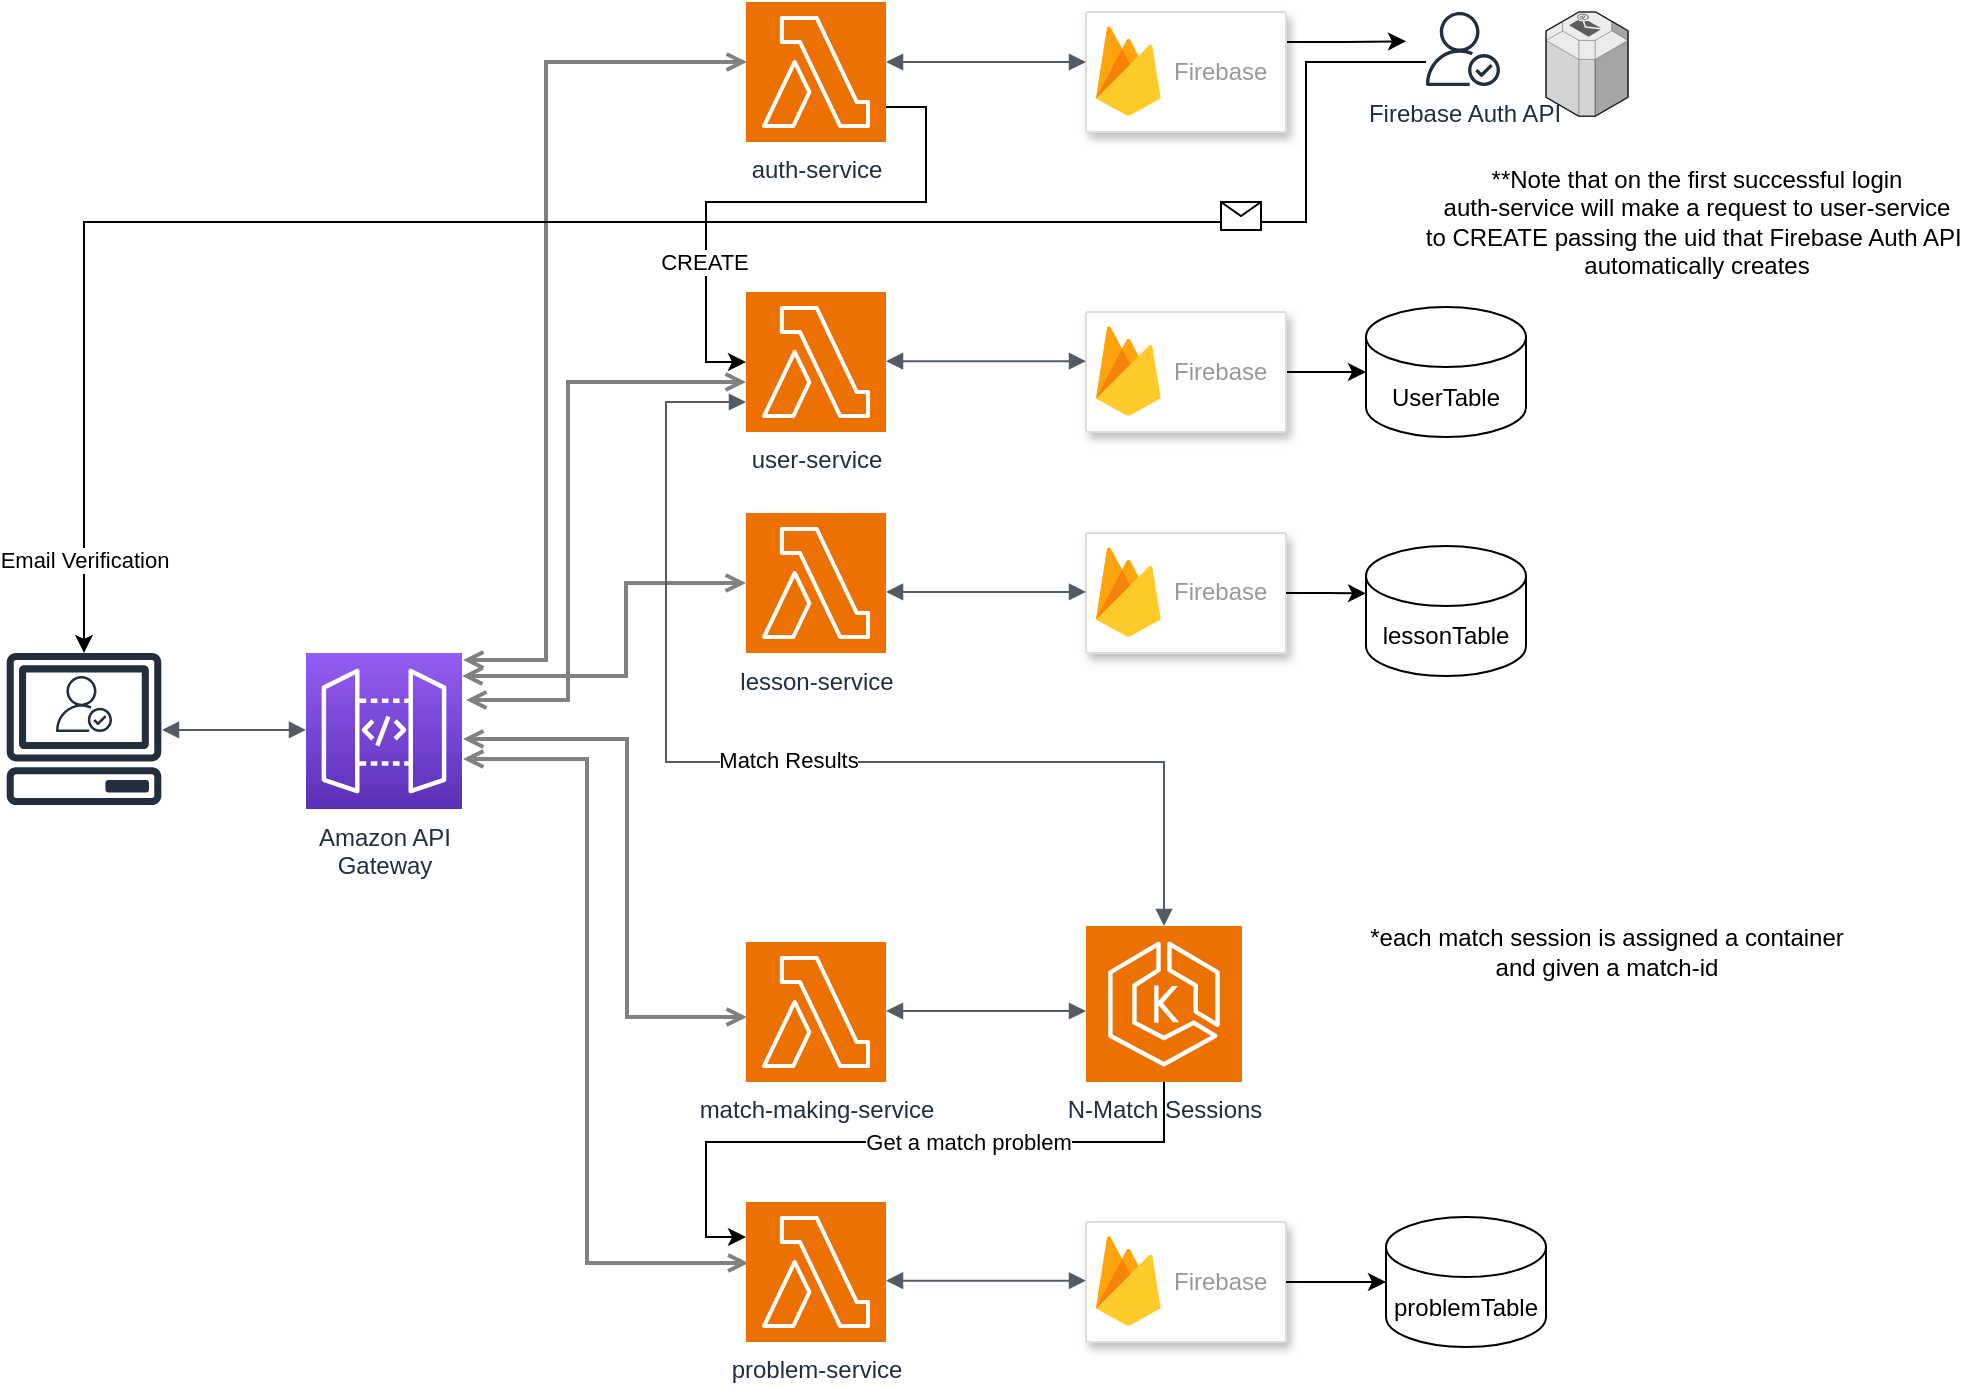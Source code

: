 <mxfile version="26.0.11">
  <diagram id="Ht1M8jgEwFfnCIfOTk4-" name="Page-1">
    <mxGraphModel dx="1909" dy="1187" grid="1" gridSize="10" guides="1" tooltips="1" connect="1" arrows="1" fold="1" page="1" pageScale="1" pageWidth="1169" pageHeight="827" math="0" shadow="0">
      <root>
        <mxCell id="0" />
        <mxCell id="1" parent="0" />
        <mxCell id="UEzPUAAOIrF-is8g5C7q-130" style="edgeStyle=orthogonalEdgeStyle;rounded=0;orthogonalLoop=1;jettySize=auto;html=1;startArrow=open;startFill=0;endArrow=open;endFill=0;strokeWidth=2;strokeColor=#808080;" parent="1" edge="1">
          <mxGeometry relative="1" as="geometry">
            <Array as="points">
              <mxPoint x="350" y="339" />
              <mxPoint x="350" y="40" />
            </Array>
            <mxPoint x="308.499" y="339" as="sourcePoint" />
            <mxPoint x="450.5" y="40" as="targetPoint" />
          </mxGeometry>
        </mxCell>
        <mxCell id="UEzPUAAOIrF-is8g5C7q-131" style="edgeStyle=orthogonalEdgeStyle;rounded=0;orthogonalLoop=1;jettySize=auto;html=1;startArrow=open;startFill=0;endArrow=open;endFill=0;strokeWidth=2;strokeColor=#808080;" parent="1" edge="1">
          <mxGeometry relative="1" as="geometry">
            <Array as="points">
              <mxPoint x="361" y="359" />
              <mxPoint x="361" y="200" />
            </Array>
            <mxPoint x="310" y="359" as="sourcePoint" />
            <mxPoint x="450" y="200" as="targetPoint" />
          </mxGeometry>
        </mxCell>
        <mxCell id="UEzPUAAOIrF-is8g5C7q-132" style="edgeStyle=orthogonalEdgeStyle;rounded=0;orthogonalLoop=1;jettySize=auto;html=1;startArrow=open;startFill=0;endArrow=open;endFill=0;strokeWidth=2;strokeColor=#808080;entryX=0;entryY=0.5;entryDx=0;entryDy=0;entryPerimeter=0;" parent="1" edge="1" target="JEC0rMKXWwOTcZEWWvVR-31">
          <mxGeometry relative="1" as="geometry">
            <Array as="points">
              <mxPoint x="390" y="347" />
              <mxPoint x="390" y="300" />
            </Array>
            <mxPoint x="307.999" y="347" as="sourcePoint" />
            <mxPoint x="440" y="300" as="targetPoint" />
          </mxGeometry>
        </mxCell>
        <mxCell id="UEzPUAAOIrF-is8g5C7q-134" style="edgeStyle=orthogonalEdgeStyle;rounded=0;orthogonalLoop=1;jettySize=auto;html=1;startArrow=open;startFill=0;endArrow=open;endFill=0;strokeWidth=2;strokeColor=#808080;" parent="1" edge="1">
          <mxGeometry relative="1" as="geometry">
            <Array as="points">
              <mxPoint x="390.5" y="378.5" />
              <mxPoint x="390.5" y="517.5" />
            </Array>
            <mxPoint x="308.499" y="378.5" as="sourcePoint" />
            <mxPoint x="450.5" y="517.467" as="targetPoint" />
          </mxGeometry>
        </mxCell>
        <mxCell id="UEzPUAAOIrF-is8g5C7q-135" style="edgeStyle=orthogonalEdgeStyle;rounded=0;orthogonalLoop=1;jettySize=auto;html=1;startArrow=open;startFill=0;endArrow=open;endFill=0;strokeWidth=2;strokeColor=#808080;" parent="1" edge="1">
          <mxGeometry relative="1" as="geometry">
            <Array as="points">
              <mxPoint x="370.5" y="388.5" />
              <mxPoint x="370.5" y="640.5" />
            </Array>
            <mxPoint x="308.499" y="388.5" as="sourcePoint" />
            <mxPoint x="451.286" y="640.533" as="targetPoint" />
          </mxGeometry>
        </mxCell>
        <mxCell id="UEzPUAAOIrF-is8g5C7q-114" value="Amazon API&lt;br&gt;Gateway&lt;br&gt;" style="outlineConnect=0;fontColor=#232F3E;gradientColor=#945DF2;gradientDirection=north;fillColor=#5A30B5;strokeColor=#ffffff;dashed=0;verticalLabelPosition=bottom;verticalAlign=top;align=center;html=1;fontSize=12;fontStyle=0;aspect=fixed;shape=mxgraph.aws4.resourceIcon;resIcon=mxgraph.aws4.api_gateway;labelBackgroundColor=#ffffff;" parent="1" vertex="1">
          <mxGeometry x="230" y="335.5" width="78" height="78" as="geometry" />
        </mxCell>
        <mxCell id="ODmh6jd86_3PTmRy0pE--1" value="" style="sketch=0;outlineConnect=0;fontColor=#232F3E;gradientColor=none;fillColor=#232F3D;strokeColor=none;dashed=0;verticalLabelPosition=bottom;verticalAlign=top;align=center;html=1;fontSize=12;fontStyle=0;aspect=fixed;pointerEvents=1;shape=mxgraph.aws4.authenticated_user;" parent="1" vertex="1">
          <mxGeometry x="105" y="347" width="28" height="28" as="geometry" />
        </mxCell>
        <mxCell id="ODmh6jd86_3PTmRy0pE--2" value="" style="sketch=0;outlineConnect=0;fontColor=#232F3E;gradientColor=none;fillColor=#232F3D;strokeColor=none;dashed=0;verticalLabelPosition=bottom;verticalAlign=top;align=center;html=1;fontSize=12;fontStyle=0;aspect=fixed;pointerEvents=1;shape=mxgraph.aws4.client;" parent="1" vertex="1">
          <mxGeometry x="80" y="335.5" width="78" height="76" as="geometry" />
        </mxCell>
        <mxCell id="ODmh6jd86_3PTmRy0pE--5" value="auth-service" style="sketch=0;points=[[0,0,0],[0.25,0,0],[0.5,0,0],[0.75,0,0],[1,0,0],[0,1,0],[0.25,1,0],[0.5,1,0],[0.75,1,0],[1,1,0],[0,0.25,0],[0,0.5,0],[0,0.75,0],[1,0.25,0],[1,0.5,0],[1,0.75,0]];outlineConnect=0;fontColor=#232F3E;fillColor=#ED7100;strokeColor=#ffffff;dashed=0;verticalLabelPosition=bottom;verticalAlign=top;align=center;html=1;fontSize=12;fontStyle=0;aspect=fixed;shape=mxgraph.aws4.resourceIcon;resIcon=mxgraph.aws4.lambda;" parent="1" vertex="1">
          <mxGeometry x="450" y="10" width="70" height="70" as="geometry" />
        </mxCell>
        <mxCell id="ODmh6jd86_3PTmRy0pE--6" value="" style="edgeStyle=orthogonalEdgeStyle;html=1;endArrow=block;elbow=vertical;startArrow=block;startFill=1;endFill=1;strokeColor=#545B64;rounded=0;" parent="1" target="UEzPUAAOIrF-is8g5C7q-114" edge="1">
          <mxGeometry width="100" relative="1" as="geometry">
            <mxPoint x="158" y="373.95" as="sourcePoint" />
            <mxPoint x="218" y="373.95" as="targetPoint" />
          </mxGeometry>
        </mxCell>
        <mxCell id="JEC0rMKXWwOTcZEWWvVR-5" style="edgeStyle=orthogonalEdgeStyle;rounded=0;orthogonalLoop=1;jettySize=auto;html=1;exitX=1;exitY=0.25;exitDx=0;exitDy=0;" edge="1" parent="1" source="ODmh6jd86_3PTmRy0pE--8">
          <mxGeometry relative="1" as="geometry">
            <mxPoint x="780" y="29.636" as="targetPoint" />
          </mxGeometry>
        </mxCell>
        <mxCell id="ODmh6jd86_3PTmRy0pE--8" value="" style="strokeColor=#dddddd;shadow=1;strokeWidth=1;rounded=1;absoluteArcSize=1;arcSize=2;" parent="1" vertex="1">
          <mxGeometry x="620" y="15" width="100" height="60" as="geometry" />
        </mxCell>
        <mxCell id="ODmh6jd86_3PTmRy0pE--9" value="Firebase" style="sketch=0;dashed=0;connectable=0;html=1;fillColor=#5184F3;strokeColor=none;shape=mxgraph.gcp2.firebase;part=1;labelPosition=right;verticalLabelPosition=middle;align=left;verticalAlign=middle;spacingLeft=5;fontColor=#999999;fontSize=12;" parent="ODmh6jd86_3PTmRy0pE--8" vertex="1">
          <mxGeometry width="32.4" height="45" relative="1" as="geometry">
            <mxPoint x="5" y="7" as="offset" />
          </mxGeometry>
        </mxCell>
        <mxCell id="ODmh6jd86_3PTmRy0pE--11" value="" style="edgeStyle=orthogonalEdgeStyle;html=1;endArrow=block;elbow=vertical;startArrow=block;startFill=1;endFill=1;strokeColor=#545B64;rounded=0;" parent="1" edge="1">
          <mxGeometry width="100" relative="1" as="geometry">
            <mxPoint x="520" y="40" as="sourcePoint" />
            <mxPoint x="620" y="40" as="targetPoint" />
          </mxGeometry>
        </mxCell>
        <mxCell id="JEC0rMKXWwOTcZEWWvVR-2" value="Firebase Auth API" style="sketch=0;outlineConnect=0;fontColor=#232F3E;gradientColor=none;fillColor=#232F3D;strokeColor=none;dashed=0;verticalLabelPosition=bottom;verticalAlign=top;align=center;html=1;fontSize=12;fontStyle=0;aspect=fixed;pointerEvents=1;shape=mxgraph.aws4.authenticated_user;" vertex="1" parent="1">
          <mxGeometry x="790" y="15" width="37" height="37" as="geometry" />
        </mxCell>
        <mxCell id="JEC0rMKXWwOTcZEWWvVR-9" value="Email Verification" style="endArrow=classic;html=1;rounded=0;" edge="1" parent="1" target="ODmh6jd86_3PTmRy0pE--2">
          <mxGeometry x="0.906" relative="1" as="geometry">
            <mxPoint x="790" y="40" as="sourcePoint" />
            <mxPoint x="670" y="130" as="targetPoint" />
            <Array as="points">
              <mxPoint x="730" y="40" />
              <mxPoint x="730" y="120" />
              <mxPoint x="670" y="120" />
              <mxPoint x="119" y="120" />
            </Array>
            <mxPoint y="-1" as="offset" />
          </mxGeometry>
        </mxCell>
        <mxCell id="JEC0rMKXWwOTcZEWWvVR-10" value="" style="shape=message;html=1;outlineConnect=0;" vertex="1" parent="JEC0rMKXWwOTcZEWWvVR-9">
          <mxGeometry width="20" height="14" relative="1" as="geometry">
            <mxPoint x="301" y="-10" as="offset" />
          </mxGeometry>
        </mxCell>
        <UserObject label="user-service" link="&#xa;&lt;a style=&quot;box-sizing: border-box; background-color: rgb(21, 27, 35); color: var(--fgColor-default) !important; text-decoration: none; font-family: -apple-system, BlinkMacSystemFont, &amp;quot;Segoe UI&amp;quot;, &amp;quot;Noto Sans&amp;quot;, Helvetica, Arial, sans-serif, &amp;quot;Apple Color Emoji&amp;quot;, &amp;quot;Segoe UI Emoji&amp;quot;; font-size: 14px; font-style: normal; font-variant-ligatures: normal; font-variant-caps: normal; font-weight: 400; letter-spacing: normal; orphans: 2; text-align: left; text-indent: 0px; text-transform: none; widows: 2; word-spacing: 0px; -webkit-text-stroke-width: 0px; white-space: nowrap;&quot; href=&quot;https://github.com/UTSC-CSCC01-Software-Engineering-I/term-group-project-c01w25-project-codelingo/tree/main/backend/user-service&quot; class=&quot;Link--primary&quot; aria-label=&quot;user-service, (Directory)&quot; title=&quot;user-service&quot;&gt;user-service&lt;/a&gt;&#xa;&#xa;" id="JEC0rMKXWwOTcZEWWvVR-11">
          <mxCell style="sketch=0;points=[[0,0,0],[0.25,0,0],[0.5,0,0],[0.75,0,0],[1,0,0],[0,1,0],[0.25,1,0],[0.5,1,0],[0.75,1,0],[1,1,0],[0,0.25,0],[0,0.5,0],[0,0.75,0],[1,0.25,0],[1,0.5,0],[1,0.75,0]];outlineConnect=0;fontColor=#232F3E;fillColor=#ED7100;strokeColor=#ffffff;dashed=0;verticalLabelPosition=bottom;verticalAlign=top;align=center;html=1;fontSize=12;fontStyle=0;aspect=fixed;shape=mxgraph.aws4.resourceIcon;resIcon=mxgraph.aws4.lambda;" vertex="1" parent="1">
            <mxGeometry x="450" y="155" width="70" height="70" as="geometry" />
          </mxCell>
        </UserObject>
        <mxCell id="JEC0rMKXWwOTcZEWWvVR-12" value="" style="verticalLabelPosition=bottom;html=1;verticalAlign=top;strokeWidth=1;align=center;outlineConnect=0;dashed=0;outlineConnect=0;shape=mxgraph.aws3d.email_service;fillColor=#ECECEC;strokeColor=#5E5E5E;aspect=fixed;" vertex="1" parent="1">
          <mxGeometry x="850" y="15" width="41" height="52.13" as="geometry" />
        </mxCell>
        <mxCell id="JEC0rMKXWwOTcZEWWvVR-21" style="edgeStyle=orthogonalEdgeStyle;rounded=0;orthogonalLoop=1;jettySize=auto;html=1;exitX=1;exitY=0.5;exitDx=0;exitDy=0;" edge="1" parent="1" source="JEC0rMKXWwOTcZEWWvVR-15" target="JEC0rMKXWwOTcZEWWvVR-19">
          <mxGeometry relative="1" as="geometry" />
        </mxCell>
        <mxCell id="JEC0rMKXWwOTcZEWWvVR-15" value="" style="strokeColor=#dddddd;shadow=1;strokeWidth=1;rounded=1;absoluteArcSize=1;arcSize=2;" vertex="1" parent="1">
          <mxGeometry x="620" y="165" width="100" height="60" as="geometry" />
        </mxCell>
        <mxCell id="JEC0rMKXWwOTcZEWWvVR-16" value="Firebase" style="sketch=0;dashed=0;connectable=0;html=1;fillColor=#5184F3;strokeColor=none;shape=mxgraph.gcp2.firebase;part=1;labelPosition=right;verticalLabelPosition=middle;align=left;verticalAlign=middle;spacingLeft=5;fontColor=#999999;fontSize=12;" vertex="1" parent="JEC0rMKXWwOTcZEWWvVR-15">
          <mxGeometry width="32.4" height="45" relative="1" as="geometry">
            <mxPoint x="5" y="7" as="offset" />
          </mxGeometry>
        </mxCell>
        <mxCell id="JEC0rMKXWwOTcZEWWvVR-17" value="" style="edgeStyle=orthogonalEdgeStyle;html=1;endArrow=block;elbow=vertical;startArrow=block;startFill=1;endFill=1;strokeColor=#545B64;rounded=0;" edge="1" parent="1">
          <mxGeometry width="100" relative="1" as="geometry">
            <mxPoint x="520" y="189.57" as="sourcePoint" />
            <mxPoint x="620" y="189.57" as="targetPoint" />
          </mxGeometry>
        </mxCell>
        <mxCell id="JEC0rMKXWwOTcZEWWvVR-19" value="UserTable" style="shape=cylinder3;whiteSpace=wrap;html=1;boundedLbl=1;backgroundOutline=1;size=15;" vertex="1" parent="1">
          <mxGeometry x="760" y="162.5" width="80" height="65" as="geometry" />
        </mxCell>
        <mxCell id="JEC0rMKXWwOTcZEWWvVR-22" value="**Note that on the first successful login&lt;div&gt;auth-service will make a request to user-service&lt;/div&gt;&lt;div&gt;to CREATE passing the uid that Firebase Auth API&amp;nbsp;&lt;/div&gt;&lt;div&gt;automatically creates&lt;/div&gt;" style="text;html=1;align=center;verticalAlign=middle;resizable=0;points=[];autosize=1;strokeColor=none;fillColor=none;" vertex="1" parent="1">
          <mxGeometry x="780" y="85" width="290" height="70" as="geometry" />
        </mxCell>
        <mxCell id="JEC0rMKXWwOTcZEWWvVR-26" style="edgeStyle=orthogonalEdgeStyle;rounded=0;orthogonalLoop=1;jettySize=auto;html=1;exitX=1;exitY=0.75;exitDx=0;exitDy=0;exitPerimeter=0;entryX=0;entryY=0.5;entryDx=0;entryDy=0;entryPerimeter=0;" edge="1" parent="1" source="ODmh6jd86_3PTmRy0pE--5" target="JEC0rMKXWwOTcZEWWvVR-11">
          <mxGeometry relative="1" as="geometry">
            <Array as="points">
              <mxPoint x="540" y="63" />
              <mxPoint x="540" y="110" />
              <mxPoint x="430" y="110" />
              <mxPoint x="430" y="190" />
            </Array>
          </mxGeometry>
        </mxCell>
        <mxCell id="JEC0rMKXWwOTcZEWWvVR-30" value="CREATE" style="edgeLabel;html=1;align=center;verticalAlign=middle;resizable=0;points=[];" vertex="1" connectable="0" parent="JEC0rMKXWwOTcZEWWvVR-26">
          <mxGeometry x="0.665" y="-1" relative="1" as="geometry">
            <mxPoint y="-24" as="offset" />
          </mxGeometry>
        </mxCell>
        <UserObject label="lesson-service" link="&#xa;&lt;a style=&quot;box-sizing: border-box; background-color: rgb(21, 27, 35); color: var(--fgColor-default) !important; text-decoration: none; font-family: -apple-system, BlinkMacSystemFont, &amp;quot;Segoe UI&amp;quot;, &amp;quot;Noto Sans&amp;quot;, Helvetica, Arial, sans-serif, &amp;quot;Apple Color Emoji&amp;quot;, &amp;quot;Segoe UI Emoji&amp;quot;; font-size: 14px; font-style: normal; font-variant-ligatures: normal; font-variant-caps: normal; font-weight: 400; letter-spacing: normal; orphans: 2; text-align: left; text-indent: 0px; text-transform: none; widows: 2; word-spacing: 0px; -webkit-text-stroke-width: 0px; white-space: nowrap;&quot; href=&quot;https://github.com/UTSC-CSCC01-Software-Engineering-I/term-group-project-c01w25-project-codelingo/tree/main/backend/user-service&quot; class=&quot;Link--primary&quot; aria-label=&quot;user-service, (Directory)&quot; title=&quot;user-service&quot;&gt;user-service&lt;/a&gt;&#xa;&#xa;" id="JEC0rMKXWwOTcZEWWvVR-31">
          <mxCell style="sketch=0;points=[[0,0,0],[0.25,0,0],[0.5,0,0],[0.75,0,0],[1,0,0],[0,1,0],[0.25,1,0],[0.5,1,0],[0.75,1,0],[1,1,0],[0,0.25,0],[0,0.5,0],[0,0.75,0],[1,0.25,0],[1,0.5,0],[1,0.75,0]];outlineConnect=0;fontColor=#232F3E;fillColor=#ED7100;strokeColor=#ffffff;dashed=0;verticalLabelPosition=bottom;verticalAlign=top;align=center;html=1;fontSize=12;fontStyle=0;aspect=fixed;shape=mxgraph.aws4.resourceIcon;resIcon=mxgraph.aws4.lambda;" vertex="1" parent="1">
            <mxGeometry x="450" y="265.5" width="70" height="70" as="geometry" />
          </mxCell>
        </UserObject>
        <mxCell id="JEC0rMKXWwOTcZEWWvVR-34" value="" style="strokeColor=#dddddd;shadow=1;strokeWidth=1;rounded=1;absoluteArcSize=1;arcSize=2;" vertex="1" parent="1">
          <mxGeometry x="620" y="275.5" width="100" height="60" as="geometry" />
        </mxCell>
        <mxCell id="JEC0rMKXWwOTcZEWWvVR-35" value="Firebase" style="sketch=0;dashed=0;connectable=0;html=1;fillColor=#5184F3;strokeColor=none;shape=mxgraph.gcp2.firebase;part=1;labelPosition=right;verticalLabelPosition=middle;align=left;verticalAlign=middle;spacingLeft=5;fontColor=#999999;fontSize=12;" vertex="1" parent="JEC0rMKXWwOTcZEWWvVR-34">
          <mxGeometry width="32.4" height="45" relative="1" as="geometry">
            <mxPoint x="5" y="7" as="offset" />
          </mxGeometry>
        </mxCell>
        <UserObject label="match-making-service&lt;div&gt;&lt;br&gt;&lt;/div&gt;" link="&#xa;&lt;a style=&quot;box-sizing: border-box; background-color: rgb(21, 27, 35); color: var(--fgColor-default) !important; text-decoration: none; font-family: -apple-system, BlinkMacSystemFont, &amp;quot;Segoe UI&amp;quot;, &amp;quot;Noto Sans&amp;quot;, Helvetica, Arial, sans-serif, &amp;quot;Apple Color Emoji&amp;quot;, &amp;quot;Segoe UI Emoji&amp;quot;; font-size: 14px; font-style: normal; font-variant-ligatures: normal; font-variant-caps: normal; font-weight: 400; letter-spacing: normal; orphans: 2; text-align: left; text-indent: 0px; text-transform: none; widows: 2; word-spacing: 0px; -webkit-text-stroke-width: 0px; white-space: nowrap;&quot; href=&quot;https://github.com/UTSC-CSCC01-Software-Engineering-I/term-group-project-c01w25-project-codelingo/tree/main/backend/user-service&quot; class=&quot;Link--primary&quot; aria-label=&quot;user-service, (Directory)&quot; title=&quot;user-service&quot;&gt;user-service&lt;/a&gt;&#xa;&#xa;" id="JEC0rMKXWwOTcZEWWvVR-36">
          <mxCell style="sketch=0;points=[[0,0,0],[0.25,0,0],[0.5,0,0],[0.75,0,0],[1,0,0],[0,1,0],[0.25,1,0],[0.5,1,0],[0.75,1,0],[1,1,0],[0,0.25,0],[0,0.5,0],[0,0.75,0],[1,0.25,0],[1,0.5,0],[1,0.75,0]];outlineConnect=0;fontColor=#232F3E;fillColor=#ED7100;strokeColor=#ffffff;dashed=0;verticalLabelPosition=bottom;verticalAlign=top;align=center;html=1;fontSize=12;fontStyle=0;aspect=fixed;shape=mxgraph.aws4.resourceIcon;resIcon=mxgraph.aws4.lambda;" vertex="1" parent="1">
            <mxGeometry x="450" y="480" width="70" height="70" as="geometry" />
          </mxCell>
        </UserObject>
        <UserObject label="problem-service" link="&#xa;&lt;a style=&quot;box-sizing: border-box; background-color: rgb(21, 27, 35); color: var(--fgColor-default) !important; text-decoration: none; font-family: -apple-system, BlinkMacSystemFont, &amp;quot;Segoe UI&amp;quot;, &amp;quot;Noto Sans&amp;quot;, Helvetica, Arial, sans-serif, &amp;quot;Apple Color Emoji&amp;quot;, &amp;quot;Segoe UI Emoji&amp;quot;; font-size: 14px; font-style: normal; font-variant-ligatures: normal; font-variant-caps: normal; font-weight: 400; letter-spacing: normal; orphans: 2; text-align: left; text-indent: 0px; text-transform: none; widows: 2; word-spacing: 0px; -webkit-text-stroke-width: 0px; white-space: nowrap;&quot; href=&quot;https://github.com/UTSC-CSCC01-Software-Engineering-I/term-group-project-c01w25-project-codelingo/tree/main/backend/user-service&quot; class=&quot;Link--primary&quot; aria-label=&quot;user-service, (Directory)&quot; title=&quot;user-service&quot;&gt;user-service&lt;/a&gt;&#xa;&#xa;" id="JEC0rMKXWwOTcZEWWvVR-38">
          <mxCell style="sketch=0;points=[[0,0,0],[0.25,0,0],[0.5,0,0],[0.75,0,0],[1,0,0],[0,1,0],[0.25,1,0],[0.5,1,0],[0.75,1,0],[1,1,0],[0,0.25,0],[0,0.5,0],[0,0.75,0],[1,0.25,0],[1,0.5,0],[1,0.75,0]];outlineConnect=0;fontColor=#232F3E;fillColor=#ED7100;strokeColor=#ffffff;dashed=0;verticalLabelPosition=bottom;verticalAlign=top;align=center;html=1;fontSize=12;fontStyle=0;aspect=fixed;shape=mxgraph.aws4.resourceIcon;resIcon=mxgraph.aws4.lambda;" vertex="1" parent="1">
            <mxGeometry x="450" y="610" width="70" height="70" as="geometry" />
          </mxCell>
        </UserObject>
        <mxCell id="JEC0rMKXWwOTcZEWWvVR-41" value="lessonTable" style="shape=cylinder3;whiteSpace=wrap;html=1;boundedLbl=1;backgroundOutline=1;size=15;" vertex="1" parent="1">
          <mxGeometry x="760" y="282" width="80" height="65" as="geometry" />
        </mxCell>
        <mxCell id="JEC0rMKXWwOTcZEWWvVR-42" style="edgeStyle=orthogonalEdgeStyle;rounded=0;orthogonalLoop=1;jettySize=auto;html=1;exitX=1;exitY=0.5;exitDx=0;exitDy=0;entryX=0;entryY=0;entryDx=0;entryDy=23.75;entryPerimeter=0;" edge="1" parent="1" source="JEC0rMKXWwOTcZEWWvVR-34" target="JEC0rMKXWwOTcZEWWvVR-41">
          <mxGeometry relative="1" as="geometry" />
        </mxCell>
        <mxCell id="JEC0rMKXWwOTcZEWWvVR-43" value="" style="edgeStyle=orthogonalEdgeStyle;html=1;endArrow=block;elbow=vertical;startArrow=block;startFill=1;endFill=1;strokeColor=#545B64;rounded=0;" edge="1" parent="1">
          <mxGeometry width="100" relative="1" as="geometry">
            <mxPoint x="520" y="304.94" as="sourcePoint" />
            <mxPoint x="620" y="304.94" as="targetPoint" />
          </mxGeometry>
        </mxCell>
        <mxCell id="JEC0rMKXWwOTcZEWWvVR-44" value="N-Match Sessions" style="sketch=0;points=[[0,0,0],[0.25,0,0],[0.5,0,0],[0.75,0,0],[1,0,0],[0,1,0],[0.25,1,0],[0.5,1,0],[0.75,1,0],[1,1,0],[0,0.25,0],[0,0.5,0],[0,0.75,0],[1,0.25,0],[1,0.5,0],[1,0.75,0]];outlineConnect=0;fontColor=#232F3E;fillColor=#ED7100;strokeColor=#ffffff;dashed=0;verticalLabelPosition=bottom;verticalAlign=top;align=center;html=1;fontSize=12;fontStyle=0;aspect=fixed;shape=mxgraph.aws4.resourceIcon;resIcon=mxgraph.aws4.eks;" vertex="1" parent="1">
          <mxGeometry x="620" y="472" width="78" height="78" as="geometry" />
        </mxCell>
        <mxCell id="JEC0rMKXWwOTcZEWWvVR-45" value="" style="edgeStyle=orthogonalEdgeStyle;html=1;endArrow=block;elbow=vertical;startArrow=block;startFill=1;endFill=1;strokeColor=#545B64;rounded=0;" edge="1" parent="1">
          <mxGeometry width="100" relative="1" as="geometry">
            <mxPoint x="520" y="514.5" as="sourcePoint" />
            <mxPoint x="620" y="514.5" as="targetPoint" />
          </mxGeometry>
        </mxCell>
        <mxCell id="JEC0rMKXWwOTcZEWWvVR-46" value="*each match session is assigned a container&lt;div&gt;and given a match-id&lt;/div&gt;" style="text;html=1;align=center;verticalAlign=middle;resizable=0;points=[];autosize=1;strokeColor=none;fillColor=none;" vertex="1" parent="1">
          <mxGeometry x="750" y="465" width="260" height="40" as="geometry" />
        </mxCell>
        <mxCell id="JEC0rMKXWwOTcZEWWvVR-48" value="" style="edgeStyle=orthogonalEdgeStyle;html=1;endArrow=block;elbow=vertical;startArrow=block;startFill=1;endFill=1;strokeColor=#545B64;rounded=0;entryX=0.5;entryY=0;entryDx=0;entryDy=0;entryPerimeter=0;" edge="1" parent="1" target="JEC0rMKXWwOTcZEWWvVR-44">
          <mxGeometry width="100" relative="1" as="geometry">
            <mxPoint x="450" y="210" as="sourcePoint" />
            <mxPoint x="660" y="440.0" as="targetPoint" />
            <Array as="points">
              <mxPoint x="410" y="210" />
              <mxPoint x="410" y="390" />
              <mxPoint x="659" y="390" />
            </Array>
          </mxGeometry>
        </mxCell>
        <mxCell id="JEC0rMKXWwOTcZEWWvVR-49" value="Match Results" style="edgeLabel;html=1;align=center;verticalAlign=middle;resizable=0;points=[];" vertex="1" connectable="0" parent="JEC0rMKXWwOTcZEWWvVR-48">
          <mxGeometry x="0.02" y="1" relative="1" as="geometry">
            <mxPoint as="offset" />
          </mxGeometry>
        </mxCell>
        <mxCell id="JEC0rMKXWwOTcZEWWvVR-50" value="" style="strokeColor=#dddddd;shadow=1;strokeWidth=1;rounded=1;absoluteArcSize=1;arcSize=2;" vertex="1" parent="1">
          <mxGeometry x="620" y="620" width="100" height="60" as="geometry" />
        </mxCell>
        <mxCell id="JEC0rMKXWwOTcZEWWvVR-51" value="Firebase" style="sketch=0;dashed=0;connectable=0;html=1;fillColor=#5184F3;strokeColor=none;shape=mxgraph.gcp2.firebase;part=1;labelPosition=right;verticalLabelPosition=middle;align=left;verticalAlign=middle;spacingLeft=5;fontColor=#999999;fontSize=12;" vertex="1" parent="JEC0rMKXWwOTcZEWWvVR-50">
          <mxGeometry width="32.4" height="45" relative="1" as="geometry">
            <mxPoint x="5" y="7" as="offset" />
          </mxGeometry>
        </mxCell>
        <mxCell id="JEC0rMKXWwOTcZEWWvVR-52" value="" style="edgeStyle=orthogonalEdgeStyle;html=1;endArrow=block;elbow=vertical;startArrow=block;startFill=1;endFill=1;strokeColor=#545B64;rounded=0;" edge="1" parent="1">
          <mxGeometry width="100" relative="1" as="geometry">
            <mxPoint x="520" y="649.33" as="sourcePoint" />
            <mxPoint x="620" y="649.33" as="targetPoint" />
          </mxGeometry>
        </mxCell>
        <mxCell id="JEC0rMKXWwOTcZEWWvVR-53" value="problemTable" style="shape=cylinder3;whiteSpace=wrap;html=1;boundedLbl=1;backgroundOutline=1;size=15;" vertex="1" parent="1">
          <mxGeometry x="770" y="617.5" width="80" height="65" as="geometry" />
        </mxCell>
        <mxCell id="JEC0rMKXWwOTcZEWWvVR-54" style="edgeStyle=orthogonalEdgeStyle;rounded=0;orthogonalLoop=1;jettySize=auto;html=1;exitX=0.5;exitY=1;exitDx=0;exitDy=0;exitPerimeter=0;entryX=0;entryY=0.25;entryDx=0;entryDy=0;entryPerimeter=0;" edge="1" parent="1" source="JEC0rMKXWwOTcZEWWvVR-44" target="JEC0rMKXWwOTcZEWWvVR-38">
          <mxGeometry relative="1" as="geometry" />
        </mxCell>
        <mxCell id="JEC0rMKXWwOTcZEWWvVR-55" value="Get a match problem" style="edgeLabel;html=1;align=center;verticalAlign=middle;resizable=0;points=[];" vertex="1" connectable="0" parent="JEC0rMKXWwOTcZEWWvVR-54">
          <mxGeometry x="-0.317" relative="1" as="geometry">
            <mxPoint x="-17" as="offset" />
          </mxGeometry>
        </mxCell>
        <mxCell id="JEC0rMKXWwOTcZEWWvVR-56" style="edgeStyle=orthogonalEdgeStyle;rounded=0;orthogonalLoop=1;jettySize=auto;html=1;exitX=1;exitY=0.5;exitDx=0;exitDy=0;entryX=0;entryY=0.5;entryDx=0;entryDy=0;entryPerimeter=0;" edge="1" parent="1" source="JEC0rMKXWwOTcZEWWvVR-50" target="JEC0rMKXWwOTcZEWWvVR-53">
          <mxGeometry relative="1" as="geometry" />
        </mxCell>
      </root>
    </mxGraphModel>
  </diagram>
</mxfile>
